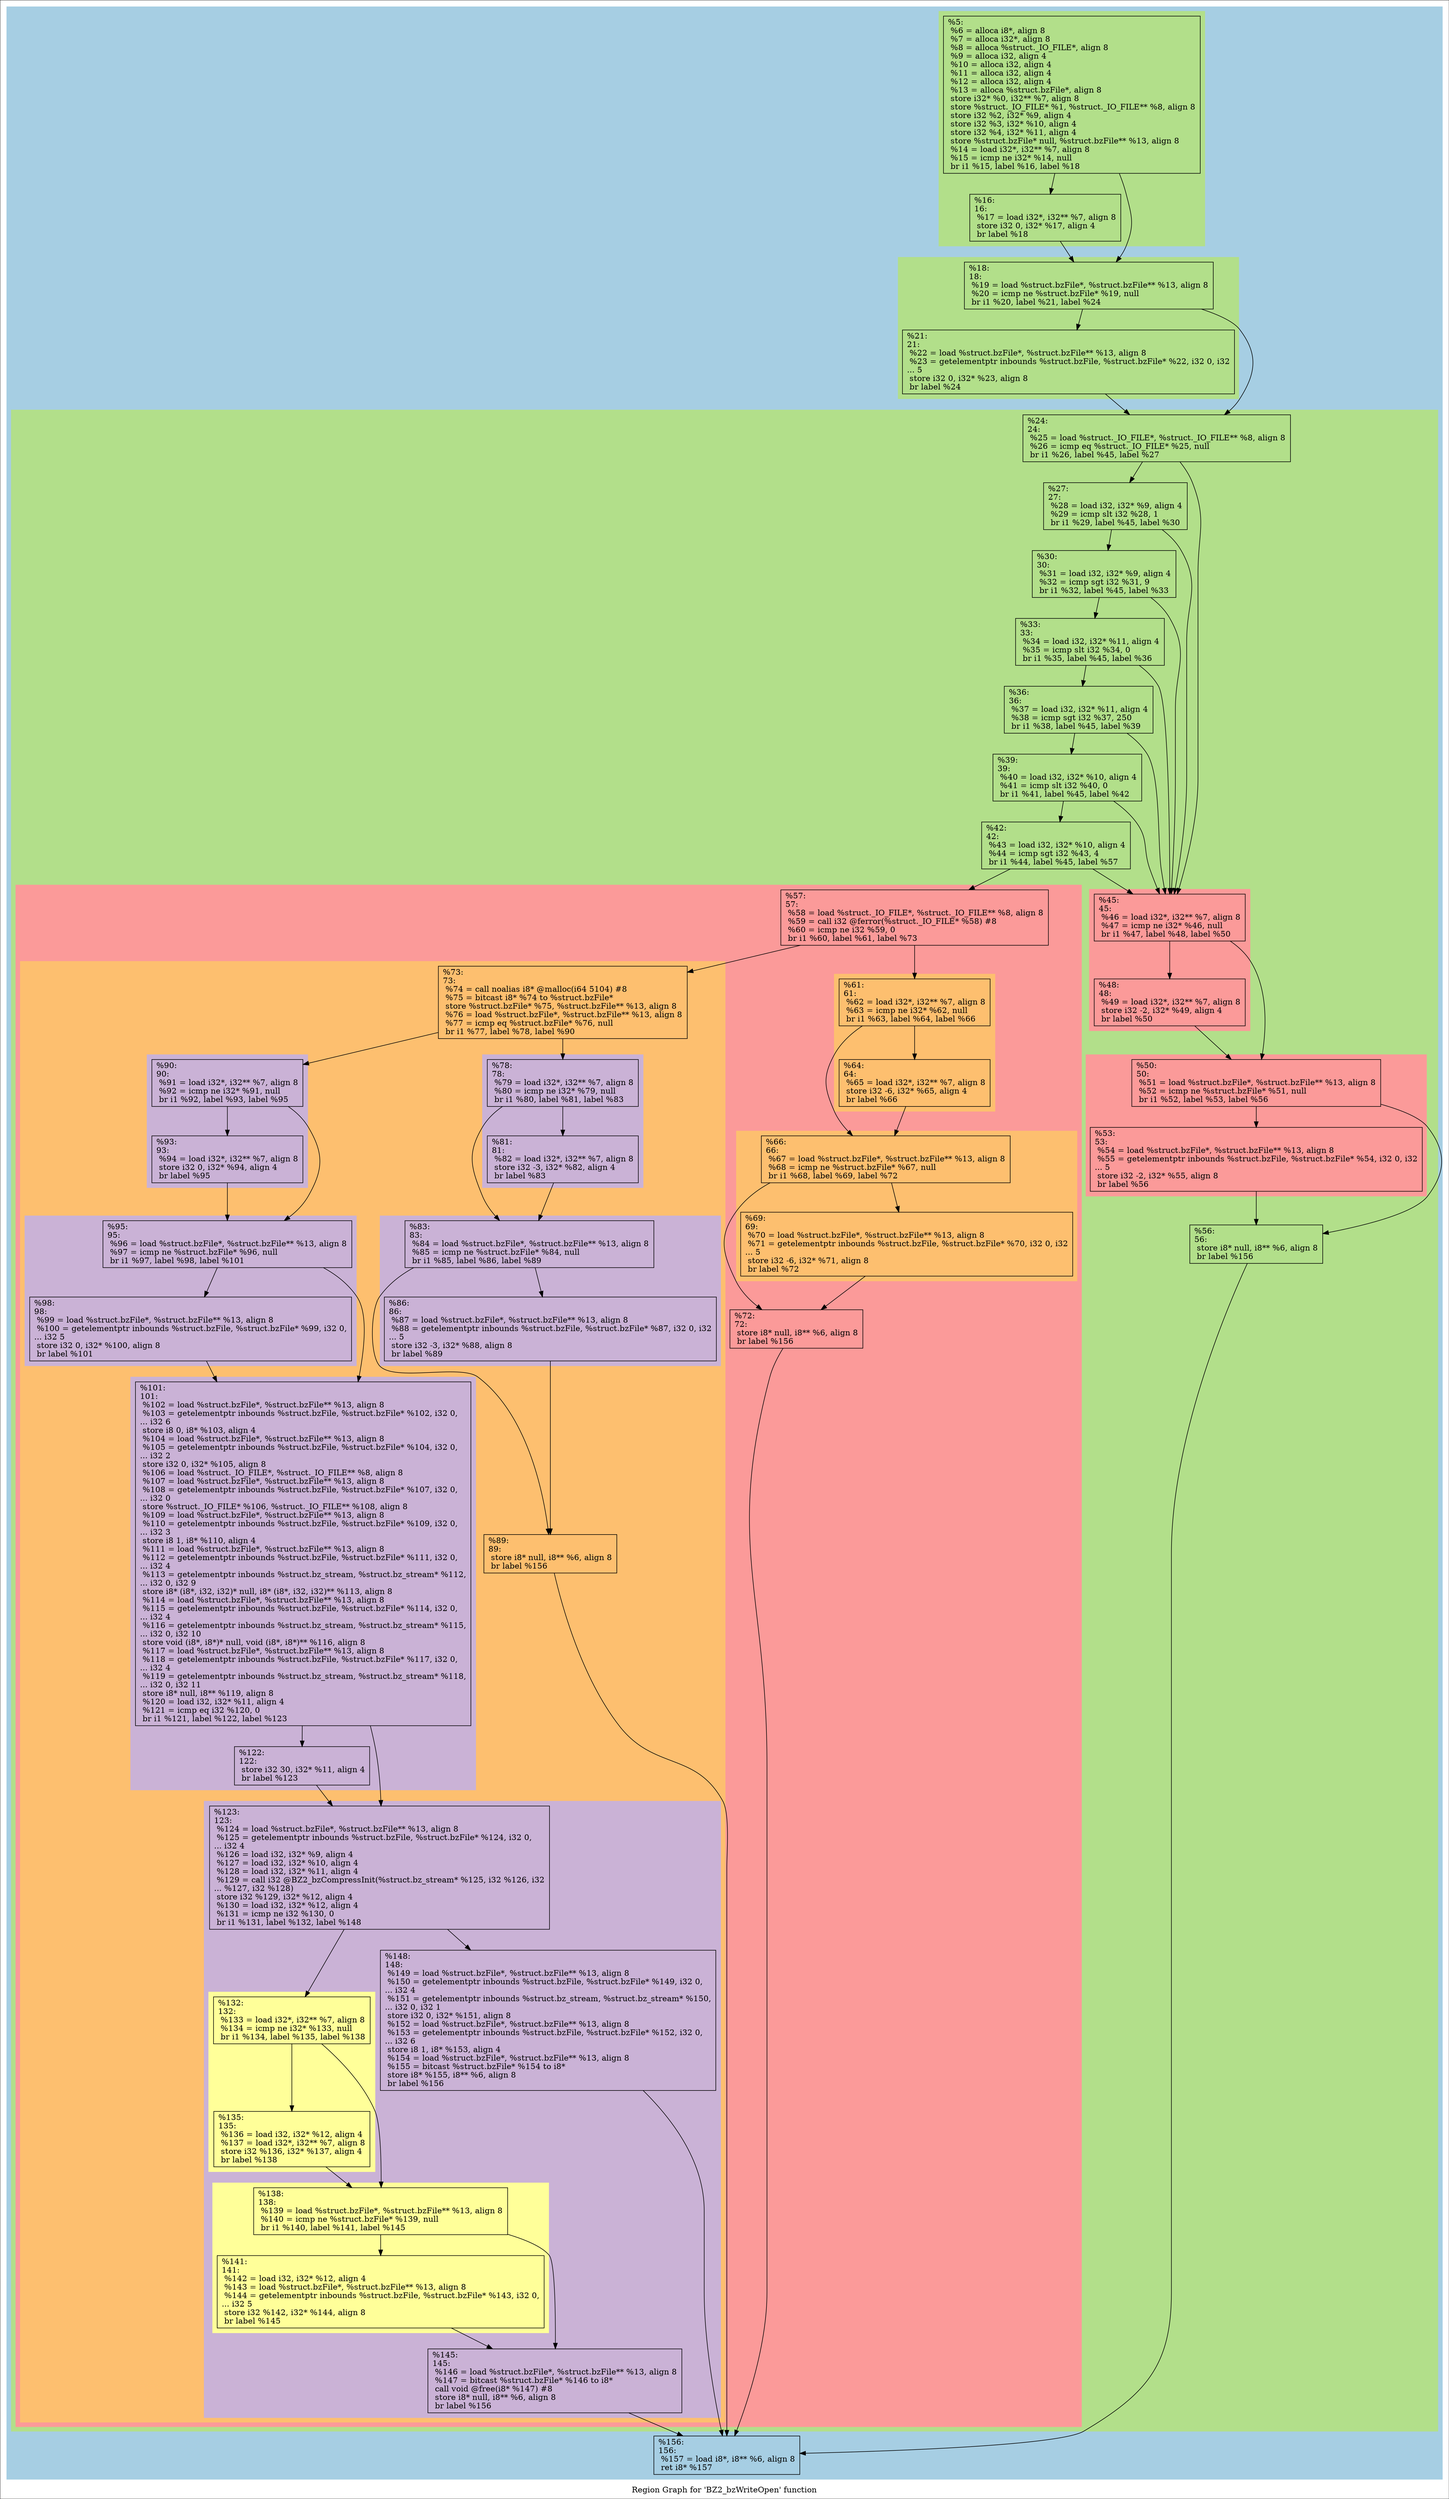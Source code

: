 digraph "Region Graph for 'BZ2_bzWriteOpen' function" {
	label="Region Graph for 'BZ2_bzWriteOpen' function";

	Node0x2aadc20 [shape=record,label="{%5:\l  %6 = alloca i8*, align 8\l  %7 = alloca i32*, align 8\l  %8 = alloca %struct._IO_FILE*, align 8\l  %9 = alloca i32, align 4\l  %10 = alloca i32, align 4\l  %11 = alloca i32, align 4\l  %12 = alloca i32, align 4\l  %13 = alloca %struct.bzFile*, align 8\l  store i32* %0, i32** %7, align 8\l  store %struct._IO_FILE* %1, %struct._IO_FILE** %8, align 8\l  store i32 %2, i32* %9, align 4\l  store i32 %3, i32* %10, align 4\l  store i32 %4, i32* %11, align 4\l  store %struct.bzFile* null, %struct.bzFile** %13, align 8\l  %14 = load i32*, i32** %7, align 8\l  %15 = icmp ne i32* %14, null\l  br i1 %15, label %16, label %18\l}"];
	Node0x2aadc20 -> Node0x2ad7290;
	Node0x2aadc20 -> Node0x2b57850;
	Node0x2ad7290 [shape=record,label="{%16:\l16:                                               \l  %17 = load i32*, i32** %7, align 8\l  store i32 0, i32* %17, align 4\l  br label %18\l}"];
	Node0x2ad7290 -> Node0x2b57850;
	Node0x2b57850 [shape=record,label="{%18:\l18:                                               \l  %19 = load %struct.bzFile*, %struct.bzFile** %13, align 8\l  %20 = icmp ne %struct.bzFile* %19, null\l  br i1 %20, label %21, label %24\l}"];
	Node0x2b57850 -> Node0x2b54660;
	Node0x2b57850 -> Node0x2a9fc70;
	Node0x2b54660 [shape=record,label="{%21:\l21:                                               \l  %22 = load %struct.bzFile*, %struct.bzFile** %13, align 8\l  %23 = getelementptr inbounds %struct.bzFile, %struct.bzFile* %22, i32 0, i32\l... 5\l  store i32 0, i32* %23, align 8\l  br label %24\l}"];
	Node0x2b54660 -> Node0x2a9fc70;
	Node0x2a9fc70 [shape=record,label="{%24:\l24:                                               \l  %25 = load %struct._IO_FILE*, %struct._IO_FILE** %8, align 8\l  %26 = icmp eq %struct._IO_FILE* %25, null\l  br i1 %26, label %45, label %27\l}"];
	Node0x2a9fc70 -> Node0x2b527e0;
	Node0x2a9fc70 -> Node0x2ae4d50;
	Node0x2b527e0 [shape=record,label="{%45:\l45:                                               \l  %46 = load i32*, i32** %7, align 8\l  %47 = icmp ne i32* %46, null\l  br i1 %47, label %48, label %50\l}"];
	Node0x2b527e0 -> Node0x28398b0;
	Node0x2b527e0 -> Node0x2a58ed0;
	Node0x28398b0 [shape=record,label="{%48:\l48:                                               \l  %49 = load i32*, i32** %7, align 8\l  store i32 -2, i32* %49, align 4\l  br label %50\l}"];
	Node0x28398b0 -> Node0x2a58ed0;
	Node0x2a58ed0 [shape=record,label="{%50:\l50:                                               \l  %51 = load %struct.bzFile*, %struct.bzFile** %13, align 8\l  %52 = icmp ne %struct.bzFile* %51, null\l  br i1 %52, label %53, label %56\l}"];
	Node0x2a58ed0 -> Node0x2a66400;
	Node0x2a58ed0 -> Node0x2862a80;
	Node0x2a66400 [shape=record,label="{%53:\l53:                                               \l  %54 = load %struct.bzFile*, %struct.bzFile** %13, align 8\l  %55 = getelementptr inbounds %struct.bzFile, %struct.bzFile* %54, i32 0, i32\l... 5\l  store i32 -2, i32* %55, align 8\l  br label %56\l}"];
	Node0x2a66400 -> Node0x2862a80;
	Node0x2862a80 [shape=record,label="{%56:\l56:                                               \l  store i8* null, i8** %6, align 8\l  br label %156\l}"];
	Node0x2862a80 -> Node0x29a5330;
	Node0x29a5330 [shape=record,label="{%156:\l156:                                              \l  %157 = load i8*, i8** %6, align 8\l  ret i8* %157\l}"];
	Node0x2ae4d50 [shape=record,label="{%27:\l27:                                               \l  %28 = load i32, i32* %9, align 4\l  %29 = icmp slt i32 %28, 1\l  br i1 %29, label %45, label %30\l}"];
	Node0x2ae4d50 -> Node0x2b527e0;
	Node0x2ae4d50 -> Node0x2b53660;
	Node0x2b53660 [shape=record,label="{%30:\l30:                                               \l  %31 = load i32, i32* %9, align 4\l  %32 = icmp sgt i32 %31, 9\l  br i1 %32, label %45, label %33\l}"];
	Node0x2b53660 -> Node0x2b527e0;
	Node0x2b53660 -> Node0x29e7600;
	Node0x29e7600 [shape=record,label="{%33:\l33:                                               \l  %34 = load i32, i32* %11, align 4\l  %35 = icmp slt i32 %34, 0\l  br i1 %35, label %45, label %36\l}"];
	Node0x29e7600 -> Node0x2b527e0;
	Node0x29e7600 -> Node0x29afa80;
	Node0x29afa80 [shape=record,label="{%36:\l36:                                               \l  %37 = load i32, i32* %11, align 4\l  %38 = icmp sgt i32 %37, 250\l  br i1 %38, label %45, label %39\l}"];
	Node0x29afa80 -> Node0x2b527e0;
	Node0x29afa80 -> Node0x2867db0;
	Node0x2867db0 [shape=record,label="{%39:\l39:                                               \l  %40 = load i32, i32* %10, align 4\l  %41 = icmp slt i32 %40, 0\l  br i1 %41, label %45, label %42\l}"];
	Node0x2867db0 -> Node0x2b527e0;
	Node0x2867db0 -> Node0x2b3e240;
	Node0x2b3e240 [shape=record,label="{%42:\l42:                                               \l  %43 = load i32, i32* %10, align 4\l  %44 = icmp sgt i32 %43, 4\l  br i1 %44, label %45, label %57\l}"];
	Node0x2b3e240 -> Node0x2b527e0;
	Node0x2b3e240 -> Node0x2810f90;
	Node0x2810f90 [shape=record,label="{%57:\l57:                                               \l  %58 = load %struct._IO_FILE*, %struct._IO_FILE** %8, align 8\l  %59 = call i32 @ferror(%struct._IO_FILE* %58) #8\l  %60 = icmp ne i32 %59, 0\l  br i1 %60, label %61, label %73\l}"];
	Node0x2810f90 -> Node0x28594f0;
	Node0x2810f90 -> Node0x2a7e0b0;
	Node0x28594f0 [shape=record,label="{%61:\l61:                                               \l  %62 = load i32*, i32** %7, align 8\l  %63 = icmp ne i32* %62, null\l  br i1 %63, label %64, label %66\l}"];
	Node0x28594f0 -> Node0x2ab6a60;
	Node0x28594f0 -> Node0x2a60830;
	Node0x2ab6a60 [shape=record,label="{%64:\l64:                                               \l  %65 = load i32*, i32** %7, align 8\l  store i32 -6, i32* %65, align 4\l  br label %66\l}"];
	Node0x2ab6a60 -> Node0x2a60830;
	Node0x2a60830 [shape=record,label="{%66:\l66:                                               \l  %67 = load %struct.bzFile*, %struct.bzFile** %13, align 8\l  %68 = icmp ne %struct.bzFile* %67, null\l  br i1 %68, label %69, label %72\l}"];
	Node0x2a60830 -> Node0x2aa8e20;
	Node0x2a60830 -> Node0x2a3abf0;
	Node0x2aa8e20 [shape=record,label="{%69:\l69:                                               \l  %70 = load %struct.bzFile*, %struct.bzFile** %13, align 8\l  %71 = getelementptr inbounds %struct.bzFile, %struct.bzFile* %70, i32 0, i32\l... 5\l  store i32 -6, i32* %71, align 8\l  br label %72\l}"];
	Node0x2aa8e20 -> Node0x2a3abf0;
	Node0x2a3abf0 [shape=record,label="{%72:\l72:                                               \l  store i8* null, i8** %6, align 8\l  br label %156\l}"];
	Node0x2a3abf0 -> Node0x29a5330;
	Node0x2a7e0b0 [shape=record,label="{%73:\l73:                                               \l  %74 = call noalias i8* @malloc(i64 5104) #8\l  %75 = bitcast i8* %74 to %struct.bzFile*\l  store %struct.bzFile* %75, %struct.bzFile** %13, align 8\l  %76 = load %struct.bzFile*, %struct.bzFile** %13, align 8\l  %77 = icmp eq %struct.bzFile* %76, null\l  br i1 %77, label %78, label %90\l}"];
	Node0x2a7e0b0 -> Node0x2aba260;
	Node0x2a7e0b0 -> Node0x2ab71c0;
	Node0x2aba260 [shape=record,label="{%78:\l78:                                               \l  %79 = load i32*, i32** %7, align 8\l  %80 = icmp ne i32* %79, null\l  br i1 %80, label %81, label %83\l}"];
	Node0x2aba260 -> Node0x2a9b340;
	Node0x2aba260 -> Node0x28614c0;
	Node0x2a9b340 [shape=record,label="{%81:\l81:                                               \l  %82 = load i32*, i32** %7, align 8\l  store i32 -3, i32* %82, align 4\l  br label %83\l}"];
	Node0x2a9b340 -> Node0x28614c0;
	Node0x28614c0 [shape=record,label="{%83:\l83:                                               \l  %84 = load %struct.bzFile*, %struct.bzFile** %13, align 8\l  %85 = icmp ne %struct.bzFile* %84, null\l  br i1 %85, label %86, label %89\l}"];
	Node0x28614c0 -> Node0x2810ab0;
	Node0x28614c0 -> Node0x2ab8bd0;
	Node0x2810ab0 [shape=record,label="{%86:\l86:                                               \l  %87 = load %struct.bzFile*, %struct.bzFile** %13, align 8\l  %88 = getelementptr inbounds %struct.bzFile, %struct.bzFile* %87, i32 0, i32\l... 5\l  store i32 -3, i32* %88, align 8\l  br label %89\l}"];
	Node0x2810ab0 -> Node0x2ab8bd0;
	Node0x2ab8bd0 [shape=record,label="{%89:\l89:                                               \l  store i8* null, i8** %6, align 8\l  br label %156\l}"];
	Node0x2ab8bd0 -> Node0x29a5330;
	Node0x2ab71c0 [shape=record,label="{%90:\l90:                                               \l  %91 = load i32*, i32** %7, align 8\l  %92 = icmp ne i32* %91, null\l  br i1 %92, label %93, label %95\l}"];
	Node0x2ab71c0 -> Node0x2a6bbb0;
	Node0x2ab71c0 -> Node0x29a9470;
	Node0x2a6bbb0 [shape=record,label="{%93:\l93:                                               \l  %94 = load i32*, i32** %7, align 8\l  store i32 0, i32* %94, align 4\l  br label %95\l}"];
	Node0x2a6bbb0 -> Node0x29a9470;
	Node0x29a9470 [shape=record,label="{%95:\l95:                                               \l  %96 = load %struct.bzFile*, %struct.bzFile** %13, align 8\l  %97 = icmp ne %struct.bzFile* %96, null\l  br i1 %97, label %98, label %101\l}"];
	Node0x29a9470 -> Node0x2885b60;
	Node0x29a9470 -> Node0x28c4750;
	Node0x2885b60 [shape=record,label="{%98:\l98:                                               \l  %99 = load %struct.bzFile*, %struct.bzFile** %13, align 8\l  %100 = getelementptr inbounds %struct.bzFile, %struct.bzFile* %99, i32 0,\l... i32 5\l  store i32 0, i32* %100, align 8\l  br label %101\l}"];
	Node0x2885b60 -> Node0x28c4750;
	Node0x28c4750 [shape=record,label="{%101:\l101:                                              \l  %102 = load %struct.bzFile*, %struct.bzFile** %13, align 8\l  %103 = getelementptr inbounds %struct.bzFile, %struct.bzFile* %102, i32 0,\l... i32 6\l  store i8 0, i8* %103, align 4\l  %104 = load %struct.bzFile*, %struct.bzFile** %13, align 8\l  %105 = getelementptr inbounds %struct.bzFile, %struct.bzFile* %104, i32 0,\l... i32 2\l  store i32 0, i32* %105, align 8\l  %106 = load %struct._IO_FILE*, %struct._IO_FILE** %8, align 8\l  %107 = load %struct.bzFile*, %struct.bzFile** %13, align 8\l  %108 = getelementptr inbounds %struct.bzFile, %struct.bzFile* %107, i32 0,\l... i32 0\l  store %struct._IO_FILE* %106, %struct._IO_FILE** %108, align 8\l  %109 = load %struct.bzFile*, %struct.bzFile** %13, align 8\l  %110 = getelementptr inbounds %struct.bzFile, %struct.bzFile* %109, i32 0,\l... i32 3\l  store i8 1, i8* %110, align 4\l  %111 = load %struct.bzFile*, %struct.bzFile** %13, align 8\l  %112 = getelementptr inbounds %struct.bzFile, %struct.bzFile* %111, i32 0,\l... i32 4\l  %113 = getelementptr inbounds %struct.bz_stream, %struct.bz_stream* %112,\l... i32 0, i32 9\l  store i8* (i8*, i32, i32)* null, i8* (i8*, i32, i32)** %113, align 8\l  %114 = load %struct.bzFile*, %struct.bzFile** %13, align 8\l  %115 = getelementptr inbounds %struct.bzFile, %struct.bzFile* %114, i32 0,\l... i32 4\l  %116 = getelementptr inbounds %struct.bz_stream, %struct.bz_stream* %115,\l... i32 0, i32 10\l  store void (i8*, i8*)* null, void (i8*, i8*)** %116, align 8\l  %117 = load %struct.bzFile*, %struct.bzFile** %13, align 8\l  %118 = getelementptr inbounds %struct.bzFile, %struct.bzFile* %117, i32 0,\l... i32 4\l  %119 = getelementptr inbounds %struct.bz_stream, %struct.bz_stream* %118,\l... i32 0, i32 11\l  store i8* null, i8** %119, align 8\l  %120 = load i32, i32* %11, align 4\l  %121 = icmp eq i32 %120, 0\l  br i1 %121, label %122, label %123\l}"];
	Node0x28c4750 -> Node0x2ac1780;
	Node0x28c4750 -> Node0x2aa05f0;
	Node0x2ac1780 [shape=record,label="{%122:\l122:                                              \l  store i32 30, i32* %11, align 4\l  br label %123\l}"];
	Node0x2ac1780 -> Node0x2aa05f0;
	Node0x2aa05f0 [shape=record,label="{%123:\l123:                                              \l  %124 = load %struct.bzFile*, %struct.bzFile** %13, align 8\l  %125 = getelementptr inbounds %struct.bzFile, %struct.bzFile* %124, i32 0,\l... i32 4\l  %126 = load i32, i32* %9, align 4\l  %127 = load i32, i32* %10, align 4\l  %128 = load i32, i32* %11, align 4\l  %129 = call i32 @BZ2_bzCompressInit(%struct.bz_stream* %125, i32 %126, i32\l... %127, i32 %128)\l  store i32 %129, i32* %12, align 4\l  %130 = load i32, i32* %12, align 4\l  %131 = icmp ne i32 %130, 0\l  br i1 %131, label %132, label %148\l}"];
	Node0x2aa05f0 -> Node0x284cb30;
	Node0x2aa05f0 -> Node0x2915960;
	Node0x284cb30 [shape=record,label="{%132:\l132:                                              \l  %133 = load i32*, i32** %7, align 8\l  %134 = icmp ne i32* %133, null\l  br i1 %134, label %135, label %138\l}"];
	Node0x284cb30 -> Node0x2aa7b00;
	Node0x284cb30 -> Node0x2a76180;
	Node0x2aa7b00 [shape=record,label="{%135:\l135:                                              \l  %136 = load i32, i32* %12, align 4\l  %137 = load i32*, i32** %7, align 8\l  store i32 %136, i32* %137, align 4\l  br label %138\l}"];
	Node0x2aa7b00 -> Node0x2a76180;
	Node0x2a76180 [shape=record,label="{%138:\l138:                                              \l  %139 = load %struct.bzFile*, %struct.bzFile** %13, align 8\l  %140 = icmp ne %struct.bzFile* %139, null\l  br i1 %140, label %141, label %145\l}"];
	Node0x2a76180 -> Node0x2863e60;
	Node0x2a76180 -> Node0x2b55970;
	Node0x2863e60 [shape=record,label="{%141:\l141:                                              \l  %142 = load i32, i32* %12, align 4\l  %143 = load %struct.bzFile*, %struct.bzFile** %13, align 8\l  %144 = getelementptr inbounds %struct.bzFile, %struct.bzFile* %143, i32 0,\l... i32 5\l  store i32 %142, i32* %144, align 8\l  br label %145\l}"];
	Node0x2863e60 -> Node0x2b55970;
	Node0x2b55970 [shape=record,label="{%145:\l145:                                              \l  %146 = load %struct.bzFile*, %struct.bzFile** %13, align 8\l  %147 = bitcast %struct.bzFile* %146 to i8*\l  call void @free(i8* %147) #8\l  store i8* null, i8** %6, align 8\l  br label %156\l}"];
	Node0x2b55970 -> Node0x29a5330;
	Node0x2915960 [shape=record,label="{%148:\l148:                                              \l  %149 = load %struct.bzFile*, %struct.bzFile** %13, align 8\l  %150 = getelementptr inbounds %struct.bzFile, %struct.bzFile* %149, i32 0,\l... i32 4\l  %151 = getelementptr inbounds %struct.bz_stream, %struct.bz_stream* %150,\l... i32 0, i32 1\l  store i32 0, i32* %151, align 8\l  %152 = load %struct.bzFile*, %struct.bzFile** %13, align 8\l  %153 = getelementptr inbounds %struct.bzFile, %struct.bzFile* %152, i32 0,\l... i32 6\l  store i8 1, i8* %153, align 4\l  %154 = load %struct.bzFile*, %struct.bzFile** %13, align 8\l  %155 = bitcast %struct.bzFile* %154 to i8*\l  store i8* %155, i8** %6, align 8\l  br label %156\l}"];
	Node0x2915960 -> Node0x29a5330;
	colorscheme = "paired12"
        subgraph cluster_0x2b89ce0 {
          label = "";
          style = filled;
          color = 1
          subgraph cluster_0x2b65750 {
            label = "";
            style = filled;
            color = 3
            Node0x2aadc20;
            Node0x2ad7290;
          }
          subgraph cluster_0x2b89b90 {
            label = "";
            style = filled;
            color = 3
            Node0x2b57850;
            Node0x2b54660;
          }
          subgraph cluster_0x2b89b10 {
            label = "";
            style = filled;
            color = 3
            subgraph cluster_0x27c3c00 {
              label = "";
              style = filled;
              color = 5
              Node0x2b527e0;
              Node0x28398b0;
            }
            subgraph cluster_0x27c33d0 {
              label = "";
              style = filled;
              color = 5
              Node0x2a58ed0;
              Node0x2a66400;
            }
            subgraph cluster_0x2b84240 {
              label = "";
              style = filled;
              color = 5
              subgraph cluster_0x2b9bf00 {
                label = "";
                style = filled;
                color = 7
                Node0x28594f0;
                Node0x2ab6a60;
              }
              subgraph cluster_0x2b645d0 {
                label = "";
                style = filled;
                color = 7
                Node0x2a60830;
                Node0x2aa8e20;
              }
              subgraph cluster_0x2b841c0 {
                label = "";
                style = filled;
                color = 7
                subgraph cluster_0x2aa9ef0 {
                  label = "";
                  style = filled;
                  color = 9
                  Node0x2aba260;
                  Node0x2a9b340;
                }
                subgraph cluster_0x2b64130 {
                  label = "";
                  style = filled;
                  color = 9
                  Node0x28614c0;
                  Node0x2810ab0;
                }
                subgraph cluster_0x2b8a530 {
                  label = "";
                  style = filled;
                  color = 9
                  Node0x2ab71c0;
                  Node0x2a6bbb0;
                }
                subgraph cluster_0x2b65470 {
                  label = "";
                  style = filled;
                  color = 9
                  Node0x29a9470;
                  Node0x2885b60;
                }
                subgraph cluster_0x2b8f040 {
                  label = "";
                  style = filled;
                  color = 9
                  Node0x28c4750;
                  Node0x2ac1780;
                }
                subgraph cluster_0x2b8de80 {
                  label = "";
                  style = filled;
                  color = 9
                  subgraph cluster_0x2ac5d90 {
                    label = "";
                    style = filled;
                    color = 11
                    Node0x284cb30;
                    Node0x2aa7b00;
                  }
                  subgraph cluster_0x2b2da90 {
                    label = "";
                    style = filled;
                    color = 11
                    Node0x2a76180;
                    Node0x2863e60;
                  }
                  Node0x2aa05f0;
                  Node0x2b55970;
                  Node0x2915960;
                }
                Node0x2a7e0b0;
                Node0x2ab8bd0;
              }
              Node0x2810f90;
              Node0x2a3abf0;
            }
            Node0x2a9fc70;
            Node0x2862a80;
            Node0x2ae4d50;
            Node0x2b53660;
            Node0x29e7600;
            Node0x29afa80;
            Node0x2867db0;
            Node0x2b3e240;
          }
          Node0x29a5330;
        }
}
